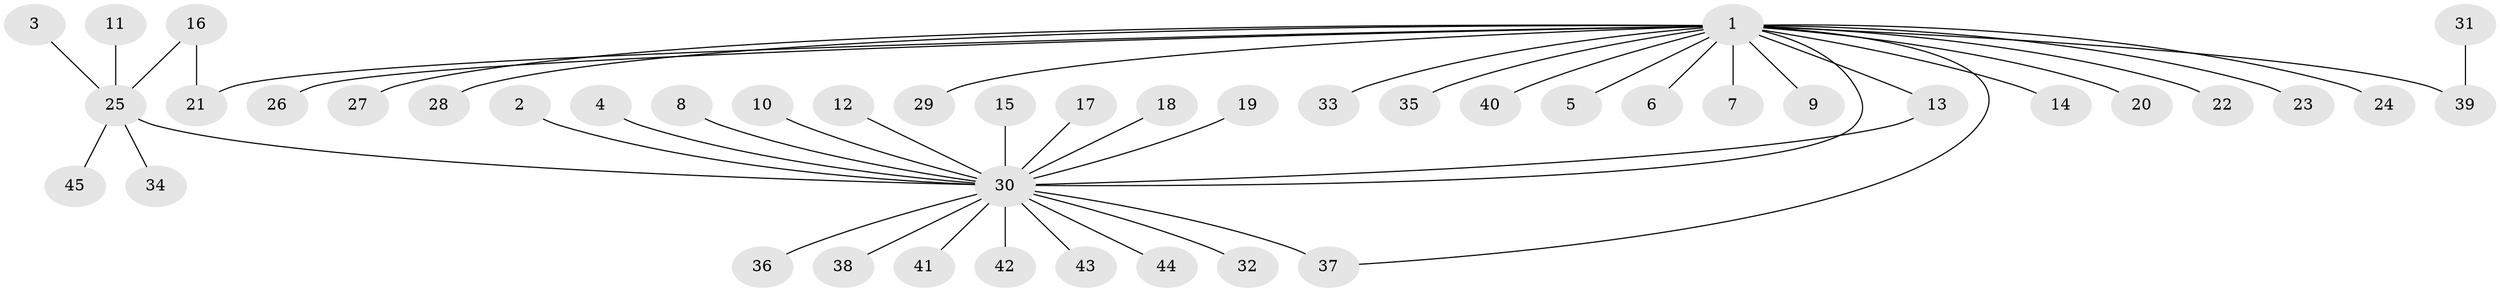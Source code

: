 // original degree distribution, {20: 0.011235955056179775, 5: 0.011235955056179775, 3: 0.1348314606741573, 1: 0.6179775280898876, 4: 0.011235955056179775, 23: 0.011235955056179775, 9: 0.011235955056179775, 2: 0.19101123595505617}
// Generated by graph-tools (version 1.1) at 2025/25/03/09/25 03:25:59]
// undirected, 45 vertices, 47 edges
graph export_dot {
graph [start="1"]
  node [color=gray90,style=filled];
  1;
  2;
  3;
  4;
  5;
  6;
  7;
  8;
  9;
  10;
  11;
  12;
  13;
  14;
  15;
  16;
  17;
  18;
  19;
  20;
  21;
  22;
  23;
  24;
  25;
  26;
  27;
  28;
  29;
  30;
  31;
  32;
  33;
  34;
  35;
  36;
  37;
  38;
  39;
  40;
  41;
  42;
  43;
  44;
  45;
  1 -- 5 [weight=1.0];
  1 -- 6 [weight=1.0];
  1 -- 7 [weight=1.0];
  1 -- 9 [weight=1.0];
  1 -- 13 [weight=1.0];
  1 -- 14 [weight=1.0];
  1 -- 20 [weight=1.0];
  1 -- 21 [weight=1.0];
  1 -- 22 [weight=1.0];
  1 -- 23 [weight=1.0];
  1 -- 24 [weight=1.0];
  1 -- 26 [weight=1.0];
  1 -- 27 [weight=1.0];
  1 -- 28 [weight=1.0];
  1 -- 29 [weight=1.0];
  1 -- 30 [weight=1.0];
  1 -- 33 [weight=1.0];
  1 -- 35 [weight=1.0];
  1 -- 37 [weight=1.0];
  1 -- 39 [weight=1.0];
  1 -- 40 [weight=1.0];
  2 -- 30 [weight=1.0];
  3 -- 25 [weight=1.0];
  4 -- 30 [weight=1.0];
  8 -- 30 [weight=1.0];
  10 -- 30 [weight=1.0];
  11 -- 25 [weight=1.0];
  12 -- 30 [weight=1.0];
  13 -- 30 [weight=1.0];
  15 -- 30 [weight=1.0];
  16 -- 21 [weight=1.0];
  16 -- 25 [weight=1.0];
  17 -- 30 [weight=1.0];
  18 -- 30 [weight=1.0];
  19 -- 30 [weight=1.0];
  25 -- 30 [weight=1.0];
  25 -- 34 [weight=1.0];
  25 -- 45 [weight=1.0];
  30 -- 32 [weight=1.0];
  30 -- 36 [weight=1.0];
  30 -- 37 [weight=2.0];
  30 -- 38 [weight=2.0];
  30 -- 41 [weight=1.0];
  30 -- 42 [weight=1.0];
  30 -- 43 [weight=1.0];
  30 -- 44 [weight=1.0];
  31 -- 39 [weight=1.0];
}
